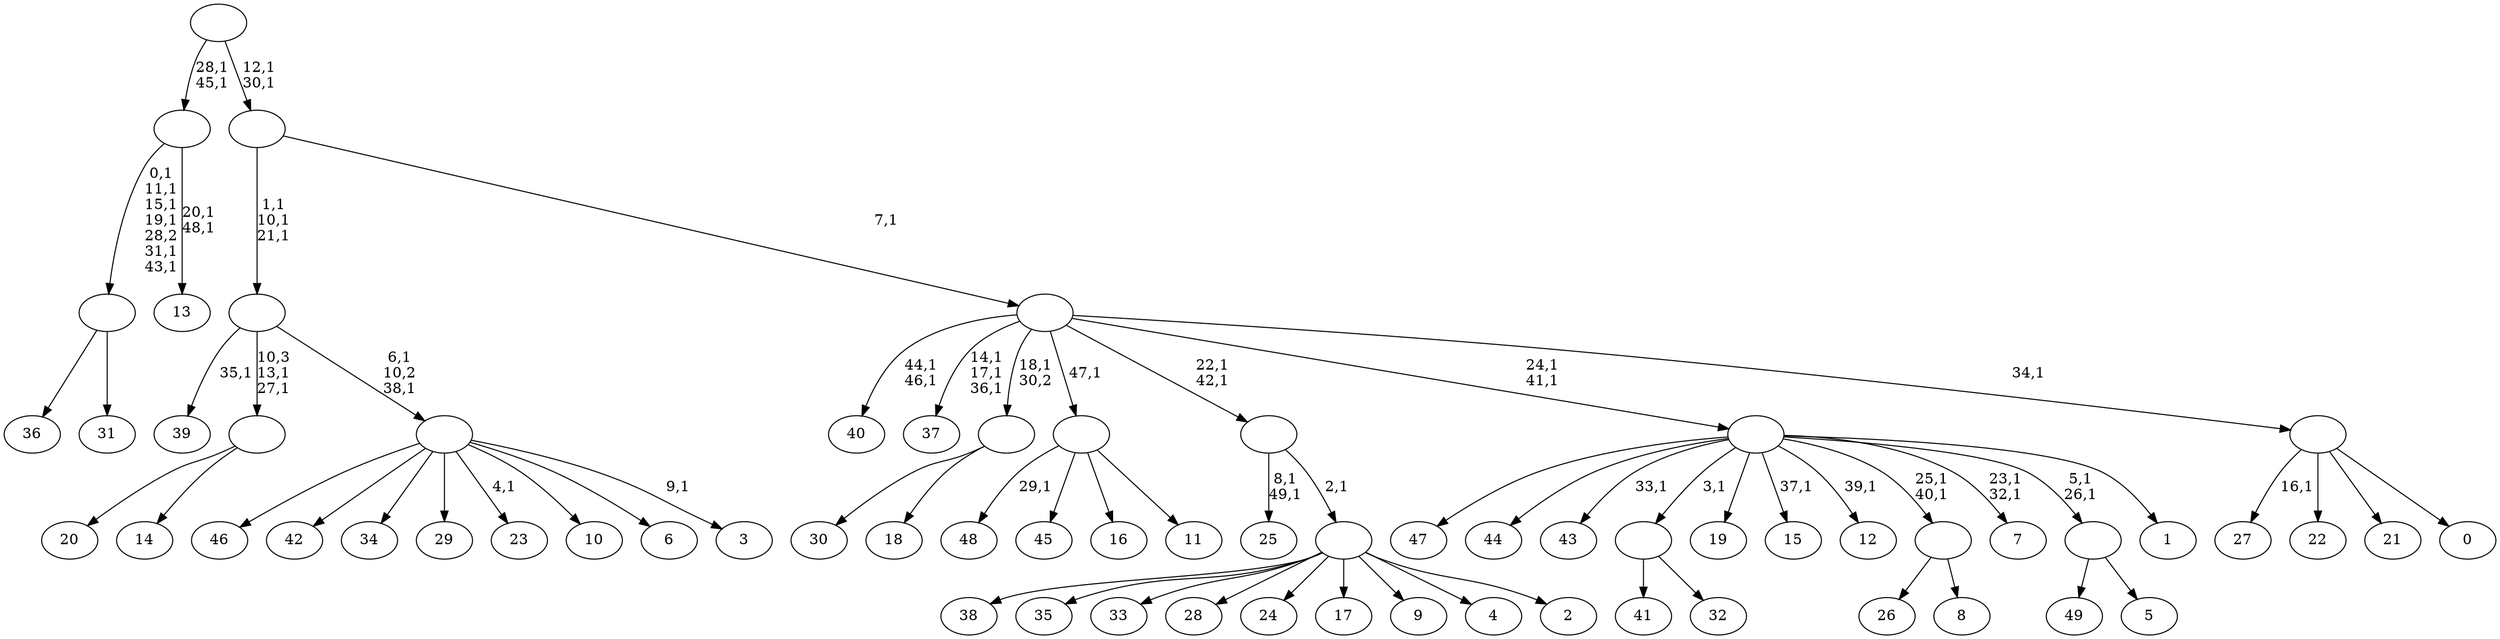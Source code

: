 digraph T {
	100 [label="49"]
	99 [label="48"]
	97 [label="47"]
	96 [label="46"]
	95 [label="45"]
	94 [label="44"]
	93 [label="43"]
	91 [label="42"]
	90 [label="41"]
	89 [label="40"]
	86 [label="39"]
	84 [label="38"]
	83 [label="37"]
	79 [label="36"]
	78 [label="35"]
	77 [label="34"]
	76 [label="33"]
	75 [label="32"]
	74 [label=""]
	73 [label="31"]
	72 [label=""]
	66 [label="30"]
	65 [label="29"]
	64 [label="28"]
	63 [label="27"]
	61 [label="26"]
	60 [label="25"]
	57 [label="24"]
	56 [label="23"]
	54 [label="22"]
	53 [label="21"]
	52 [label="20"]
	51 [label="19"]
	50 [label="18"]
	49 [label=""]
	48 [label="17"]
	47 [label="16"]
	46 [label="15"]
	44 [label="14"]
	43 [label=""]
	41 [label="13"]
	38 [label=""]
	36 [label="12"]
	34 [label="11"]
	33 [label=""]
	32 [label="10"]
	31 [label="9"]
	30 [label="8"]
	29 [label=""]
	27 [label="7"]
	24 [label="6"]
	23 [label="5"]
	22 [label=""]
	20 [label="4"]
	19 [label="3"]
	17 [label=""]
	15 [label=""]
	12 [label="2"]
	11 [label=""]
	10 [label=""]
	8 [label="1"]
	7 [label=""]
	5 [label="0"]
	4 [label=""]
	3 [label=""]
	2 [label=""]
	0 [label=""]
	74 -> 90 [label=""]
	74 -> 75 [label=""]
	72 -> 79 [label=""]
	72 -> 73 [label=""]
	49 -> 66 [label=""]
	49 -> 50 [label=""]
	43 -> 52 [label=""]
	43 -> 44 [label=""]
	38 -> 41 [label="20,1\n48,1"]
	38 -> 72 [label="0,1\n11,1\n15,1\n19,1\n28,2\n31,1\n43,1"]
	33 -> 99 [label="29,1"]
	33 -> 95 [label=""]
	33 -> 47 [label=""]
	33 -> 34 [label=""]
	29 -> 61 [label=""]
	29 -> 30 [label=""]
	22 -> 100 [label=""]
	22 -> 23 [label=""]
	17 -> 19 [label="9,1"]
	17 -> 56 [label="4,1"]
	17 -> 96 [label=""]
	17 -> 91 [label=""]
	17 -> 77 [label=""]
	17 -> 65 [label=""]
	17 -> 32 [label=""]
	17 -> 24 [label=""]
	15 -> 17 [label="6,1\n10,2\n38,1"]
	15 -> 43 [label="10,3\n13,1\n27,1"]
	15 -> 86 [label="35,1"]
	11 -> 84 [label=""]
	11 -> 78 [label=""]
	11 -> 76 [label=""]
	11 -> 64 [label=""]
	11 -> 57 [label=""]
	11 -> 48 [label=""]
	11 -> 31 [label=""]
	11 -> 20 [label=""]
	11 -> 12 [label=""]
	10 -> 60 [label="8,1\n49,1"]
	10 -> 11 [label="2,1"]
	7 -> 22 [label="5,1\n26,1"]
	7 -> 27 [label="23,1\n32,1"]
	7 -> 29 [label="25,1\n40,1"]
	7 -> 36 [label="39,1"]
	7 -> 46 [label="37,1"]
	7 -> 93 [label="33,1"]
	7 -> 97 [label=""]
	7 -> 94 [label=""]
	7 -> 74 [label="3,1"]
	7 -> 51 [label=""]
	7 -> 8 [label=""]
	4 -> 63 [label="16,1"]
	4 -> 54 [label=""]
	4 -> 53 [label=""]
	4 -> 5 [label=""]
	3 -> 7 [label="24,1\n41,1"]
	3 -> 10 [label="22,1\n42,1"]
	3 -> 83 [label="14,1\n17,1\n36,1"]
	3 -> 89 [label="44,1\n46,1"]
	3 -> 49 [label="18,1\n30,2"]
	3 -> 33 [label="47,1"]
	3 -> 4 [label="34,1"]
	2 -> 15 [label="1,1\n10,1\n21,1"]
	2 -> 3 [label="7,1"]
	0 -> 2 [label="12,1\n30,1"]
	0 -> 38 [label="28,1\n45,1"]
}
